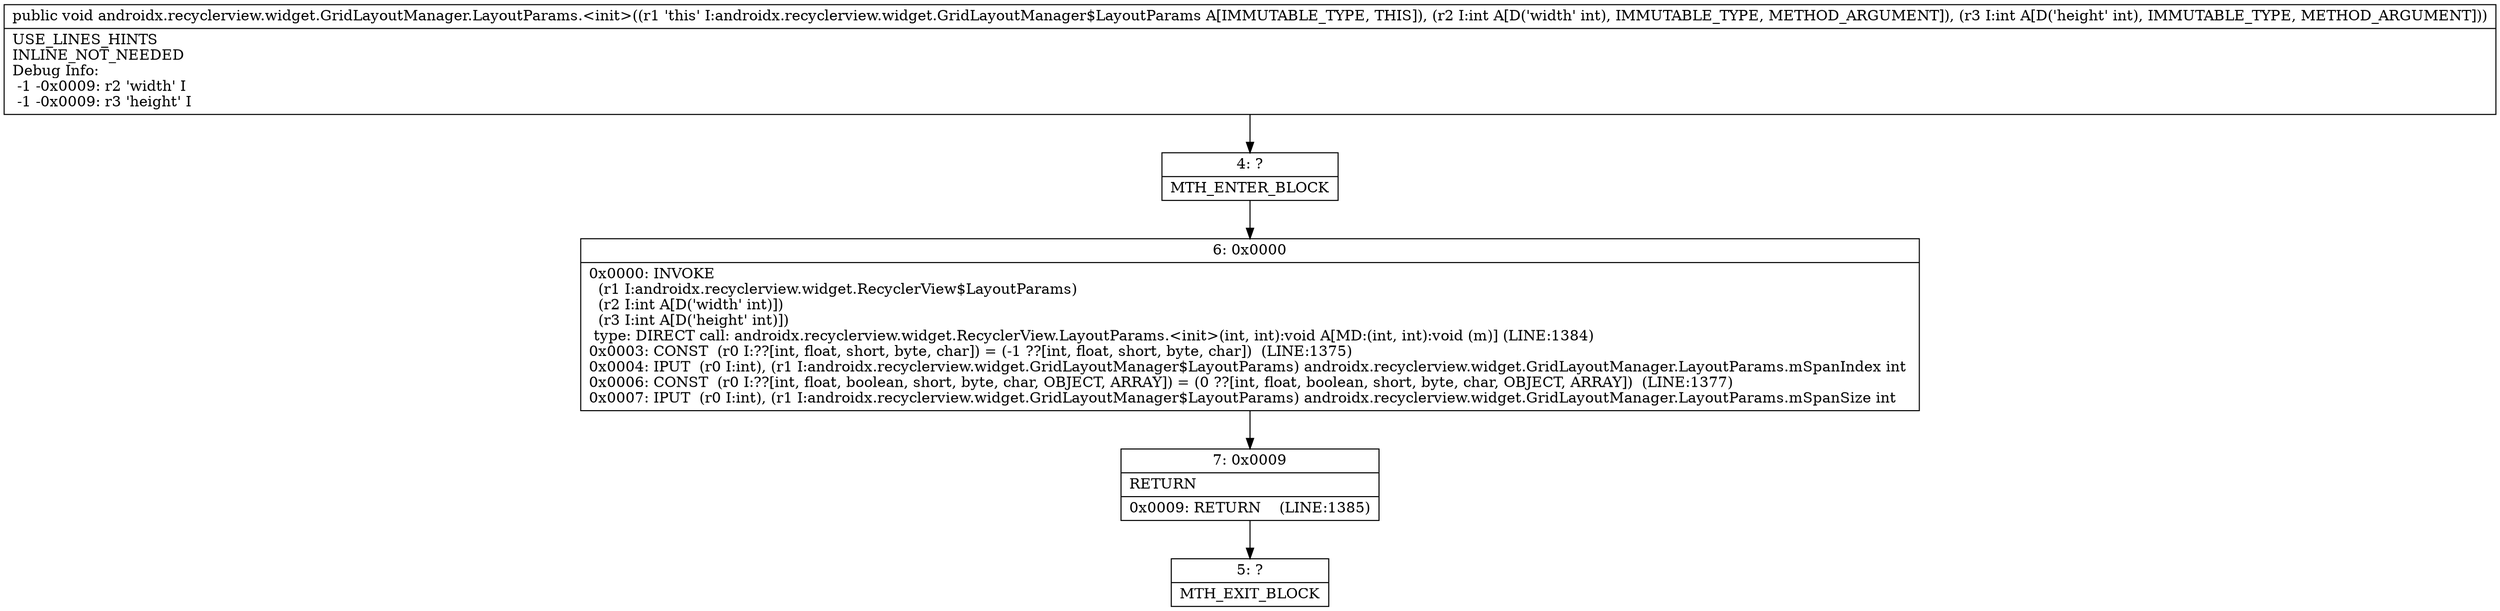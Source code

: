 digraph "CFG forandroidx.recyclerview.widget.GridLayoutManager.LayoutParams.\<init\>(II)V" {
Node_4 [shape=record,label="{4\:\ ?|MTH_ENTER_BLOCK\l}"];
Node_6 [shape=record,label="{6\:\ 0x0000|0x0000: INVOKE  \l  (r1 I:androidx.recyclerview.widget.RecyclerView$LayoutParams)\l  (r2 I:int A[D('width' int)])\l  (r3 I:int A[D('height' int)])\l type: DIRECT call: androidx.recyclerview.widget.RecyclerView.LayoutParams.\<init\>(int, int):void A[MD:(int, int):void (m)] (LINE:1384)\l0x0003: CONST  (r0 I:??[int, float, short, byte, char]) = (\-1 ??[int, float, short, byte, char])  (LINE:1375)\l0x0004: IPUT  (r0 I:int), (r1 I:androidx.recyclerview.widget.GridLayoutManager$LayoutParams) androidx.recyclerview.widget.GridLayoutManager.LayoutParams.mSpanIndex int \l0x0006: CONST  (r0 I:??[int, float, boolean, short, byte, char, OBJECT, ARRAY]) = (0 ??[int, float, boolean, short, byte, char, OBJECT, ARRAY])  (LINE:1377)\l0x0007: IPUT  (r0 I:int), (r1 I:androidx.recyclerview.widget.GridLayoutManager$LayoutParams) androidx.recyclerview.widget.GridLayoutManager.LayoutParams.mSpanSize int \l}"];
Node_7 [shape=record,label="{7\:\ 0x0009|RETURN\l|0x0009: RETURN    (LINE:1385)\l}"];
Node_5 [shape=record,label="{5\:\ ?|MTH_EXIT_BLOCK\l}"];
MethodNode[shape=record,label="{public void androidx.recyclerview.widget.GridLayoutManager.LayoutParams.\<init\>((r1 'this' I:androidx.recyclerview.widget.GridLayoutManager$LayoutParams A[IMMUTABLE_TYPE, THIS]), (r2 I:int A[D('width' int), IMMUTABLE_TYPE, METHOD_ARGUMENT]), (r3 I:int A[D('height' int), IMMUTABLE_TYPE, METHOD_ARGUMENT]))  | USE_LINES_HINTS\lINLINE_NOT_NEEDED\lDebug Info:\l  \-1 \-0x0009: r2 'width' I\l  \-1 \-0x0009: r3 'height' I\l}"];
MethodNode -> Node_4;Node_4 -> Node_6;
Node_6 -> Node_7;
Node_7 -> Node_5;
}

